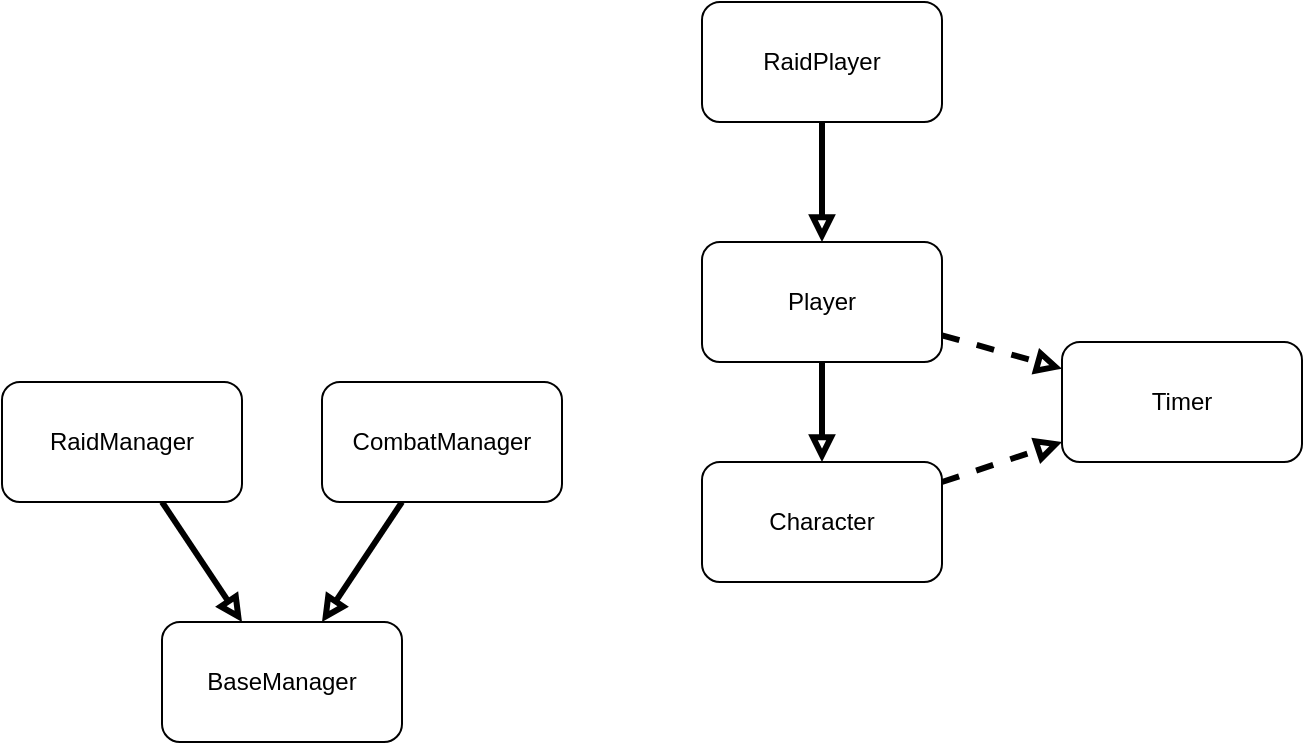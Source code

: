 <mxfile>
    <diagram id="xRZiciN5xL37imQKnZNj" name="Page-1">
        <mxGraphModel dx="1674" dy="641" grid="1" gridSize="10" guides="1" tooltips="1" connect="1" arrows="1" fold="1" page="1" pageScale="1" pageWidth="850" pageHeight="1100" math="0" shadow="0">
            <root>
                <mxCell id="0"/>
                <mxCell id="1" parent="0"/>
                <mxCell id="4" style="edgeStyle=none;html=1;endArrow=block;endFill=0;strokeWidth=3;" edge="1" parent="1" source="2" target="3">
                    <mxGeometry relative="1" as="geometry"/>
                </mxCell>
                <mxCell id="14" style="edgeStyle=none;html=1;dashed=1;strokeWidth=3;endArrow=block;endFill=0;" edge="1" parent="1" source="2" target="12">
                    <mxGeometry relative="1" as="geometry"/>
                </mxCell>
                <mxCell id="2" value="Player" style="rounded=1;whiteSpace=wrap;html=1;" vertex="1" parent="1">
                    <mxGeometry x="110" y="180" width="120" height="60" as="geometry"/>
                </mxCell>
                <mxCell id="13" style="edgeStyle=none;html=1;strokeWidth=3;endArrow=block;endFill=0;dashed=1;" edge="1" parent="1" source="3" target="12">
                    <mxGeometry relative="1" as="geometry"/>
                </mxCell>
                <mxCell id="3" value="Character" style="rounded=1;whiteSpace=wrap;html=1;" vertex="1" parent="1">
                    <mxGeometry x="110" y="290" width="120" height="60" as="geometry"/>
                </mxCell>
                <mxCell id="6" style="edgeStyle=none;html=1;endArrow=block;endFill=0;strokeWidth=3;" edge="1" parent="1" source="5" target="2">
                    <mxGeometry relative="1" as="geometry"/>
                </mxCell>
                <mxCell id="5" value="RaidPlayer" style="rounded=1;whiteSpace=wrap;html=1;" vertex="1" parent="1">
                    <mxGeometry x="110" y="60" width="120" height="60" as="geometry"/>
                </mxCell>
                <mxCell id="7" value="BaseManager" style="rounded=1;whiteSpace=wrap;html=1;" vertex="1" parent="1">
                    <mxGeometry x="-160" y="370" width="120" height="60" as="geometry"/>
                </mxCell>
                <mxCell id="9" style="edgeStyle=none;html=1;endArrow=block;endFill=0;strokeWidth=3;" edge="1" parent="1" source="8" target="7">
                    <mxGeometry relative="1" as="geometry"/>
                </mxCell>
                <mxCell id="8" value="CombatManager" style="rounded=1;whiteSpace=wrap;html=1;" vertex="1" parent="1">
                    <mxGeometry x="-80" y="250" width="120" height="60" as="geometry"/>
                </mxCell>
                <mxCell id="11" style="edgeStyle=none;html=1;strokeWidth=3;endArrow=block;endFill=0;" edge="1" parent="1" source="10" target="7">
                    <mxGeometry relative="1" as="geometry"/>
                </mxCell>
                <mxCell id="10" value="RaidManager" style="rounded=1;whiteSpace=wrap;html=1;" vertex="1" parent="1">
                    <mxGeometry x="-240" y="250" width="120" height="60" as="geometry"/>
                </mxCell>
                <mxCell id="12" value="Timer" style="rounded=1;whiteSpace=wrap;html=1;" vertex="1" parent="1">
                    <mxGeometry x="290" y="230" width="120" height="60" as="geometry"/>
                </mxCell>
            </root>
        </mxGraphModel>
    </diagram>
</mxfile>
